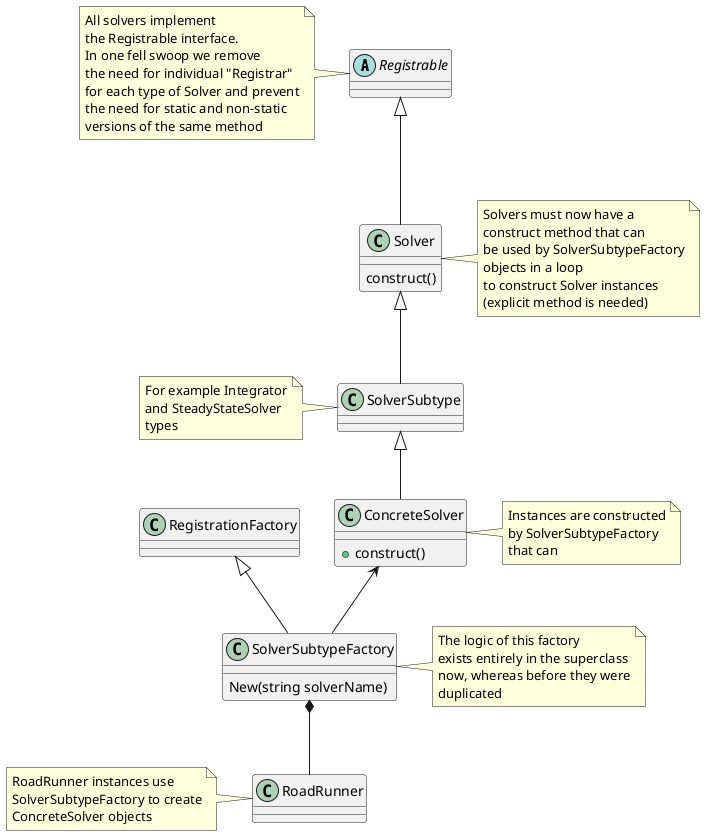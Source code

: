 @startuml
'https://plantuml.com/class-diagram

abstract class Registrable {}

class Solver{
    construct()
}
note right of Solver{
    Solvers must now have a
    construct method that can
    be used by SolverSubtypeFactory
    objects in a loop
    to construct Solver instances
    (explicit method is needed)
}

Registrable <|-- Solver

note left of Registrable {
    All solvers implement
    the Registrable interface.
    In one fell swoop we remove
    the need for individual "Registrar"
    for each type of Solver and prevent
    the need for static and non-static
    versions of the same method
}

class SolverSubtype

note left of SolverSubtype {
    For example Integrator
    and SteadyStateSolver
    types
}

class SolverSubtypeFactory {
    New(string solverName) 
}

ConcreteSolver <-- SolverSubtypeFactory

class ConcreteSolver{
    + construct()
}

Solver <|-- SolverSubtype
SolverSubtype <|-- ConcreteSolver


class RegistrationFactory{}

note right of SolverSubtypeFactory {
    The logic of this factory
    exists entirely in the superclass
    now, whereas before they were
    duplicated
}

RegistrationFactory <|-- SolverSubtypeFactory


note right of ConcreteSolver {
    Instances are constructed
    by SolverSubtypeFactory
    that can
}


class RoadRunner 

SolverSubtypeFactory *-- RoadRunner 

note left of RoadRunner {
    RoadRunner instances use
    SolverSubtypeFactory to create
    ConcreteSolver objects
}


'Problems with this design: 
'    - Every ConcreteSolver requires its own SolverRegistrar type
'    - The nature of this design requires that solvers have both a
'      static and non-static version of the same method. This is a
'      very ugly code smell.
'    - Every SolverSubtype requires its own Factory
'
'
'
'
'class Solver #aqua-white
'
'class Integrator #aqua-white
'
'Solver <|-- Integrator
'
'class SteadyStateSolver #aqua-white
'
'Solver <|-- SteadyStateSolver
'
'class NLEQ1 #LightGreen-white
'class NLEQ2 #LightGreen-white
'
'SteadyStateSolver <|-- NLEQ1
'SteadyStateSolver <|-- NLEQ2
'
'class ConcreteIntegrator #LightGreen-white
'
'Integrator <|-- ConcreteIntegrator
'
'class IntegratorFactory #aqua-white
'
'
'class ConcreteIntegratorRegistrar #aqua-white
'
'IntegratorRegistrar <|-- ConcreteIntegratorRegistrar
'
'
'Integrator *-- IntegratorRegistrar
'
'IntegratorFactory *-- IntegratorRegistrar
'
'class RoadRunner #red-white
'
'RoadRunner *-- IntegratorFactory
'
'
'class SteadyStateSolverRegistrar #aqua-white
'class SteadyStateSolverSubtypeFactory #aqua-white
'
'SteadyStateSolverSubtypeFactory *-- SteadyStateSolverRegistrar
'
'RoadRunner *-- SteadyStateSolverSubtypeFactory
'
'SteadyStateSolver *-- SteadyStateSolverRegistrar
'
'class NLEQ1Registrar #LightGreen-white
'class NLEQ2Registrar #LightGreen-white
'
'SteadyStateSolverRegistrar <|-- NLEQ1Registrar
'SteadyStateSolverRegistrar <|-- NLEQ2Registrar
'
'
'
'class SundialsSteadyStateSolver
'
'SteadyStateSolver <|-- SundialsSteadyStateSolver
'
'class NewtonIteration {
'    inexact: bool
'    modified: bool
'}
'
'class PicardIteration
'
'class FixedPointIteration {
'    withAndersonAcceleration: bool
'}
'
'SundialsSteadyStateSolver <|-- NewtonIteration
'SundialsSteadyStateSolver <|-- PicardIteration
'SundialsSteadyStateSolver <|-- FixedPointIteration
'










'abstract class AbstractList
'abstract AbstractCollection
'interface List
'interface Collection
'
'List <|-- AbstractList
'Collection <|-- AbstractCollection
'
'Collection <|- List
'AbstractCollection <|- AbstractList
'AbstractList <|-- ArrayList
'
'class ArrayList {
'Object[] elementData
'size()
'}
'
'enum TimeUnit {
'DAYS
'HOURS
'MINUTES
'}

@enduml